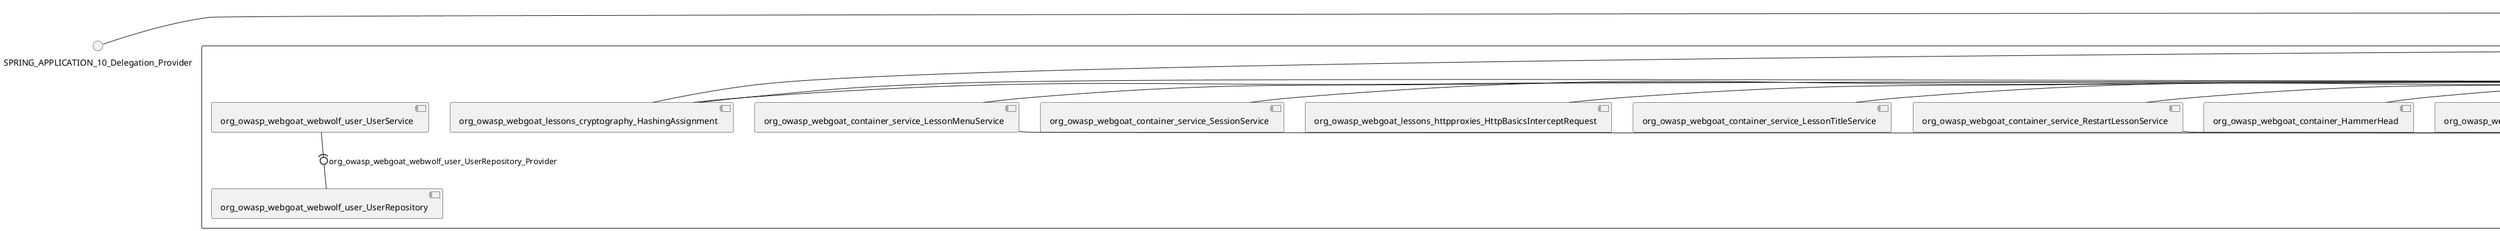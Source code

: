 @startuml
skinparam fixCircleLabelOverlapping true
skinparam componentStyle uml2
() SPRING_APPLICATION_10_Delegation_Provider
() SPRING_APPLICATION_11_Delegation_Provider
() SPRING_APPLICATION_12_Delegation_Provider
() SPRING_APPLICATION_13_Delegation_Provider
() SPRING_APPLICATION_14_Delegation_Provider
() SPRING_APPLICATION_15_Delegation_Provider
() SPRING_APPLICATION_16_Delegation_Provider
() SPRING_APPLICATION_2_Delegation_Provider
() SPRING_APPLICATION_3_Delegation_Provider
() SPRING_APPLICATION_4_Delegation_Provider
() SPRING_APPLICATION_5_Delegation_Provider
() SPRING_APPLICATION_6_Delegation_Provider
() SPRING_APPLICATION_7_Delegation_Provider
() SPRING_APPLICATION_8_Delegation_Provider
() SPRING_APPLICATION_9_Delegation_Provider
() SPRING_APPLICATION_BypassRestrictions_FieldRestrictions_POST_Delegation_Provider
() SPRING_APPLICATION_BypassRestrictions_frontendValidation_POST_Delegation_Provider
() SPRING_APPLICATION_ChromeDevTools_dummy_POST_Delegation_Provider
() SPRING_APPLICATION_ChromeDevTools_network_POST_Delegation_Provider
() SPRING_APPLICATION_CrossSiteScriptingStored_stored_xss_POST_Delegation_Provider
() SPRING_APPLICATION_CrossSiteScriptingStored_stored_xss_follow_up_POST_Delegation_Provider
() SPRING_APPLICATION_CrossSiteScripting_attack1_POST_Delegation_Provider
() SPRING_APPLICATION_CrossSiteScripting_attack3_POST_Delegation_Provider
() SPRING_APPLICATION_CrossSiteScripting_attack4_POST_Delegation_Provider
() SPRING_APPLICATION_CrossSiteScripting_attack5a_GET_Delegation_Provider
() SPRING_APPLICATION_CrossSiteScripting_attack6a_POST_Delegation_Provider
() SPRING_APPLICATION_CrossSiteScripting_dom_follow_up_POST_Delegation_Provider
() SPRING_APPLICATION_CrossSiteScripting_phone_home_xss_POST_Delegation_Provider
() SPRING_APPLICATION_CrossSiteScripting_quiz_GET_POST_Delegation_Provider
() SPRING_APPLICATION_Delegation_Provider
() SPRING_APPLICATION_GET_10_Delegation_Provider
() SPRING_APPLICATION_GET_11_Delegation_Provider
() SPRING_APPLICATION_GET_2_Delegation_Provider
() SPRING_APPLICATION_GET_3_Delegation_Provider
() SPRING_APPLICATION_GET_4_Delegation_Provider
() SPRING_APPLICATION_GET_5_Delegation_Provider
() SPRING_APPLICATION_GET_6_Delegation_Provider
() SPRING_APPLICATION_GET_7_Delegation_Provider
() SPRING_APPLICATION_GET_8_Delegation_Provider
() SPRING_APPLICATION_GET_9_Delegation_Provider
() SPRING_APPLICATION_GET_Delegation_Provider
() SPRING_APPLICATION_HtmlTampering_task_POST_Delegation_Provider
() SPRING_APPLICATION_HttpBasics_attack1_POST_Delegation_Provider
() SPRING_APPLICATION_HttpBasics_attack2_POST_Delegation_Provider
() SPRING_APPLICATION_IDOR_diff_attributes_POST_Delegation_Provider
() SPRING_APPLICATION_IDOR_login_POST_Delegation_Provider
() SPRING_APPLICATION_IDOR_profile_alt_path_POST_Delegation_Provider
() SPRING_APPLICATION_InsecureDeserialization_task_POST_Delegation_Provider
() SPRING_APPLICATION_InsecureLogin_Delegation_Provider
() SPRING_APPLICATION_JWT_decode_POST_Delegation_Provider
() SPRING_APPLICATION_JWT_jku_Delegation_Provider
() SPRING_APPLICATION_JWT_kid_Delegation_Provider
() SPRING_APPLICATION_JWT_quiz_GET_POST_Delegation_Provider
() SPRING_APPLICATION_JWT_refresh_Delegation_Provider
() SPRING_APPLICATION_JWT_secret_POST_Delegation_Provider
() SPRING_APPLICATION_JWT_votings_Delegation_Provider
() SPRING_APPLICATION_LogSpoofing_log_bleeding_POST_Delegation_Provider
() SPRING_APPLICATION_LogSpoofing_log_spoofing_POST_Delegation_Provider
() SPRING_APPLICATION_POST_10_Delegation_Provider
() SPRING_APPLICATION_POST_11_Delegation_Provider
() SPRING_APPLICATION_POST_12_Delegation_Provider
() SPRING_APPLICATION_POST_13_Delegation_Provider
() SPRING_APPLICATION_POST_14_Delegation_Provider
() SPRING_APPLICATION_POST_15_Delegation_Provider
() SPRING_APPLICATION_POST_16_Delegation_Provider
() SPRING_APPLICATION_POST_17_Delegation_Provider
() SPRING_APPLICATION_POST_18_Delegation_Provider
() SPRING_APPLICATION_POST_2_Delegation_Provider
() SPRING_APPLICATION_POST_3_Delegation_Provider
() SPRING_APPLICATION_POST_4_Delegation_Provider
() SPRING_APPLICATION_POST_5_Delegation_Provider
() SPRING_APPLICATION_POST_6_Delegation_Provider
() SPRING_APPLICATION_POST_7_Delegation_Provider
() SPRING_APPLICATION_POST_8_Delegation_Provider
() SPRING_APPLICATION_POST_9_Delegation_Provider
() SPRING_APPLICATION_POST_Delegation_Provider
() SPRING_APPLICATION_PUT_Delegation_Provider
() SPRING_APPLICATION_PasswordReset_ForgotPassword_create_password_reset_link_POST_Delegation_Provider
() SPRING_APPLICATION_PasswordReset_SecurityQuestions_POST_Delegation_Provider
() SPRING_APPLICATION_PasswordReset_reset_Delegation_Provider
() SPRING_APPLICATION_PasswordReset_simple_mail_reset_POST_Delegation_Provider
() SPRING_APPLICATION_PathTraversal_profile_picture_GET_Delegation_Provider
() SPRING_APPLICATION_PathTraversal_profile_picture_fix_GET_Delegation_Provider
() SPRING_APPLICATION_PathTraversal_profile_upload_POST_Delegation_Provider
() SPRING_APPLICATION_PathTraversal_profile_upload_fix_POST_Delegation_Provider
() SPRING_APPLICATION_PathTraversal_profile_upload_remove_user_input_POST_Delegation_Provider
() SPRING_APPLICATION_PathTraversal_random_POST_Delegation_Provider
() SPRING_APPLICATION_PathTraversal_random_picture_GET_Delegation_Provider
() SPRING_APPLICATION_PathTraversal_zip_slip_Delegation_Provider
() SPRING_APPLICATION_SSRF_task1_POST_Delegation_Provider
() SPRING_APPLICATION_SSRF_task2_POST_Delegation_Provider
() SPRING_APPLICATION_SecurePasswords_assignment_POST_Delegation_Provider
() SPRING_APPLICATION_SqlInjectionAdvanced_attack6a_POST_Delegation_Provider
() SPRING_APPLICATION_SqlInjectionAdvanced_attack6b_POST_Delegation_Provider
() SPRING_APPLICATION_SqlInjectionAdvanced_challenge_Login_POST_Delegation_Provider
() SPRING_APPLICATION_SqlInjectionAdvanced_challenge_PUT_Delegation_Provider
() SPRING_APPLICATION_SqlInjectionAdvanced_quiz_GET_POST_Delegation_Provider
() SPRING_APPLICATION_SqlInjectionMitigations_attack10a_POST_Delegation_Provider
() SPRING_APPLICATION_SqlInjectionMitigations_attack10b_POST_Delegation_Provider
() SPRING_APPLICATION_SqlInjectionMitigations_attack12a_POST_Delegation_Provider
() SPRING_APPLICATION_SqlInjectionMitigations_servers_GET_Delegation_Provider
() SPRING_APPLICATION_SqlInjection_assignment5a_POST_Delegation_Provider
() SPRING_APPLICATION_SqlInjection_assignment5b_POST_Delegation_Provider
() SPRING_APPLICATION_SqlInjection_attack10_POST_Delegation_Provider
() SPRING_APPLICATION_SqlInjection_attack2_POST_Delegation_Provider
() SPRING_APPLICATION_SqlInjection_attack3_POST_Delegation_Provider
() SPRING_APPLICATION_SqlInjection_attack4_POST_Delegation_Provider
() SPRING_APPLICATION_SqlInjection_attack5_POST_Delegation_Provider
() SPRING_APPLICATION_SqlInjection_attack8_POST_Delegation_Provider
() SPRING_APPLICATION_SqlInjection_attack9_POST_Delegation_Provider
() SPRING_APPLICATION_SqlOnlyInputValidationOnKeywords_attack_POST_Delegation_Provider
() SPRING_APPLICATION_SqlOnlyInputValidation_attack_POST_Delegation_Provider
() SPRING_APPLICATION_VulnerableComponents_attack1_POST_Delegation_Provider
() SPRING_APPLICATION_WebWolf_GET_Delegation_Provider
() SPRING_APPLICATION_WebWolf_landing_Delegation_Provider
() SPRING_APPLICATION_WebWolf_mail_Delegation_Provider
() SPRING_APPLICATION_challenge_1_POST_Delegation_Provider
() SPRING_APPLICATION_challenge_5_POST_Delegation_Provider
() SPRING_APPLICATION_challenge_7_Delegation_Provider
() SPRING_APPLICATION_challenge_8_Delegation_Provider
() SPRING_APPLICATION_challenge_logo_Delegation_Provider
() SPRING_APPLICATION_cia_quiz_GET_POST_Delegation_Provider
() SPRING_APPLICATION_clientSideFiltering_attack1_POST_Delegation_Provider
() SPRING_APPLICATION_clientSideFiltering_challenge_store_coupons_GET_Delegation_Provider
() SPRING_APPLICATION_clientSideFiltering_getItForFree_POST_Delegation_Provider
() SPRING_APPLICATION_clientSideFiltering_salaries_GET_Delegation_Provider
() SPRING_APPLICATION_crypto_encoding_basic_auth_POST_Delegation_Provider
() SPRING_APPLICATION_crypto_encoding_xor_POST_Delegation_Provider
() SPRING_APPLICATION_crypto_hashing_POST_Delegation_Provider
() SPRING_APPLICATION_crypto_secure_defaults_POST_Delegation_Provider
() SPRING_APPLICATION_crypto_signing_verify_POST_Delegation_Provider
() SPRING_APPLICATION_csrf_feedback_message_POST_Delegation_Provider
() SPRING_APPLICATION_csrf_review_POST_Delegation_Provider
() SPRING_APPLICATION_files_GET_Delegation_Provider
() SPRING_APPLICATION_fileupload_POST_Delegation_Provider
() SPRING_APPLICATION_jwt_Delegation_Provider
() SPRING_APPLICATION_landing_Delegation_Provider
() SPRING_APPLICATION_lesson_template_Delegation_Provider
() SPRING_APPLICATION_login_oauth_mvc_GET_Delegation_Provider
() SPRING_APPLICATION_mail_DELETE_GET_POST_Delegation_Provider
() SPRING_APPLICATION_register_mvc_POST_Delegation_Provider
() SPRING_APPLICATION_registration_GET_Delegation_Provider
() SPRING_APPLICATION_requests_GET_Delegation_Provider
() SPRING_APPLICATION_scoreboard_data_GET_Delegation_Provider
() SPRING_APPLICATION_server_directory_GET_Delegation_Provider
() SPRING_APPLICATION_service_debug_labels_mvc_Delegation_Provider
() SPRING_APPLICATION_service_lessonoverview_mvc_Delegation_Provider
() SPRING_APPLICATION_xxe_comments_GET_Delegation_Provider
rectangle System {
[org_owasp_webgoat_container_HammerHead] [[webgoat-webgoat.repository#_fKWxwowvEe-BsLAHXCYsbQ]]
[org_owasp_webgoat_container_WebWolfRedirect] [[webgoat-webgoat.repository#_fKWxwowvEe-BsLAHXCYsbQ]]
[org_owasp_webgoat_container_controller_StartLesson] [[webgoat-webgoat.repository#_fKWxwowvEe-BsLAHXCYsbQ]]
[org_owasp_webgoat_container_controller_Welcome] [[webgoat-webgoat.repository#_fKWxwowvEe-BsLAHXCYsbQ]]
[org_owasp_webgoat_container_i18n_PluginMessages_Provider] [[webgoat-webgoat.repository#_fKWxwowvEe-BsLAHXCYsbQ]]
[org_owasp_webgoat_container_report_ReportCardController] [[webgoat-webgoat.repository#_fKWxwowvEe-BsLAHXCYsbQ]]
[org_owasp_webgoat_container_service_EnvironmentService] [[webgoat-webgoat.repository#_fKWxwowvEe-BsLAHXCYsbQ]]
[org_owasp_webgoat_container_service_HintService] [[webgoat-webgoat.repository#_fKWxwowvEe-BsLAHXCYsbQ]]
[org_owasp_webgoat_container_service_LabelDebugService] [[webgoat-webgoat.repository#_fKWxwowvEe-BsLAHXCYsbQ]]
[org_owasp_webgoat_container_service_LabelService] [[webgoat-webgoat.repository#_fKWxwowvEe-BsLAHXCYsbQ]]
[org_owasp_webgoat_container_service_LessonInfoService] [[webgoat-webgoat.repository#_fKWxwowvEe-BsLAHXCYsbQ]]
[org_owasp_webgoat_container_service_LessonMenuService] [[webgoat-webgoat.repository#_fKWxwowvEe-BsLAHXCYsbQ]]
[org_owasp_webgoat_container_service_LessonProgressService] [[webgoat-webgoat.repository#_fKWxwowvEe-BsLAHXCYsbQ]]
[org_owasp_webgoat_container_service_LessonTitleService] [[webgoat-webgoat.repository#_fKWxwowvEe-BsLAHXCYsbQ]]
[org_owasp_webgoat_container_service_RestartLessonService] [[webgoat-webgoat.repository#_fKWxwowvEe-BsLAHXCYsbQ]]
[org_owasp_webgoat_container_service_SessionService] [[webgoat-webgoat.repository#_fKWxwowvEe-BsLAHXCYsbQ]]
[org_owasp_webgoat_container_session_UserSessionData_Provider] [[webgoat-webgoat.repository#_fKWxwowvEe-BsLAHXCYsbQ]]
[org_owasp_webgoat_container_session_WebSession_Provider] [[webgoat-webgoat.repository#_fKWxwowvEe-BsLAHXCYsbQ]]
[org_owasp_webgoat_container_users_RegistrationController] [[webgoat-webgoat.repository#_fKWxwowvEe-BsLAHXCYsbQ]]
[org_owasp_webgoat_container_users_Scoreboard] [[webgoat-webgoat.repository#_fKWxwowvEe-BsLAHXCYsbQ]]
[org_owasp_webgoat_container_users_UserProgressRepository] [[webgoat-webgoat.repository#_fKWxwowvEe-BsLAHXCYsbQ]]
[org_owasp_webgoat_container_users_UserRepository] [[webgoat-webgoat.repository#_fKWxwowvEe-BsLAHXCYsbQ]]
[org_owasp_webgoat_container_users_UserService] [[webgoat-webgoat.repository#_fKWxwowvEe-BsLAHXCYsbQ]]
[org_owasp_webgoat_lessons_authbypass_VerifyAccount] [[webgoat-webgoat.repository#_fKWxwowvEe-BsLAHXCYsbQ]]
[org_owasp_webgoat_lessons_bypassrestrictions_BypassRestrictionsFieldRestrictions] [[webgoat-webgoat.repository#_fKWxwowvEe-BsLAHXCYsbQ]]
[org_owasp_webgoat_lessons_bypassrestrictions_BypassRestrictionsFrontendValidation] [[webgoat-webgoat.repository#_fKWxwowvEe-BsLAHXCYsbQ]]
[org_owasp_webgoat_lessons_challenges_FlagController] [[webgoat-webgoat.repository#_fKWxwowvEe-BsLAHXCYsbQ]]
[org_owasp_webgoat_lessons_challenges_challenge1_Assignment1] [[webgoat-webgoat.repository#_fKWxwowvEe-BsLAHXCYsbQ]]
[org_owasp_webgoat_lessons_challenges_challenge1_ImageServlet] [[webgoat-webgoat.repository#_fKWxwowvEe-BsLAHXCYsbQ]]
[org_owasp_webgoat_lessons_challenges_challenge5_Assignment5] [[webgoat-webgoat.repository#_fKWxwowvEe-BsLAHXCYsbQ]]
[org_owasp_webgoat_lessons_challenges_challenge7_Assignment7] [[webgoat-webgoat.repository#_fKWxwowvEe-BsLAHXCYsbQ]]
[org_owasp_webgoat_lessons_challenges_challenge8_Assignment8] [[webgoat-webgoat.repository#_fKWxwowvEe-BsLAHXCYsbQ]]
[org_owasp_webgoat_lessons_chromedevtools_NetworkDummy] [[webgoat-webgoat.repository#_fKWxwowvEe-BsLAHXCYsbQ]]
[org_owasp_webgoat_lessons_chromedevtools_NetworkLesson] [[webgoat-webgoat.repository#_fKWxwowvEe-BsLAHXCYsbQ]]
[org_owasp_webgoat_lessons_cia_CIAQuiz] [[webgoat-webgoat.repository#_fKWxwowvEe-BsLAHXCYsbQ]]
[org_owasp_webgoat_lessons_clientsidefiltering_ClientSideFilteringAssignment] [[webgoat-webgoat.repository#_fKWxwowvEe-BsLAHXCYsbQ]]
[org_owasp_webgoat_lessons_clientsidefiltering_ClientSideFilteringFreeAssignment] [[webgoat-webgoat.repository#_fKWxwowvEe-BsLAHXCYsbQ]]
[org_owasp_webgoat_lessons_clientsidefiltering_Salaries] [[webgoat-webgoat.repository#_fKWxwowvEe-BsLAHXCYsbQ]]
[org_owasp_webgoat_lessons_clientsidefiltering_ShopEndpoint] [[webgoat-webgoat.repository#_fKWxwowvEe-BsLAHXCYsbQ]]
[org_owasp_webgoat_lessons_cryptography_EncodingAssignment] [[webgoat-webgoat.repository#_fKWxwowvEe-BsLAHXCYsbQ]]
[org_owasp_webgoat_lessons_cryptography_HashingAssignment] [[webgoat-webgoat.repository#_fKWxwowvEe-BsLAHXCYsbQ]]
[org_owasp_webgoat_lessons_cryptography_SecureDefaultsAssignment] [[webgoat-webgoat.repository#_fKWxwowvEe-BsLAHXCYsbQ]]
[org_owasp_webgoat_lessons_cryptography_SigningAssignment] [[webgoat-webgoat.repository#_fKWxwowvEe-BsLAHXCYsbQ]]
[org_owasp_webgoat_lessons_cryptography_XOREncodingAssignment] [[webgoat-webgoat.repository#_fKWxwowvEe-BsLAHXCYsbQ]]
[org_owasp_webgoat_lessons_csrf_CSRFConfirmFlag1] [[webgoat-webgoat.repository#_fKWxwowvEe-BsLAHXCYsbQ]]
[org_owasp_webgoat_lessons_csrf_CSRFFeedback] [[webgoat-webgoat.repository#_fKWxwowvEe-BsLAHXCYsbQ]]
[org_owasp_webgoat_lessons_csrf_CSRFGetFlag] [[webgoat-webgoat.repository#_fKWxwowvEe-BsLAHXCYsbQ]]
[org_owasp_webgoat_lessons_csrf_CSRFLogin] [[webgoat-webgoat.repository#_fKWxwowvEe-BsLAHXCYsbQ]]
[org_owasp_webgoat_lessons_csrf_ForgedReviews] [[webgoat-webgoat.repository#_fKWxwowvEe-BsLAHXCYsbQ]]
[org_owasp_webgoat_lessons_csrf_ObjectMapper_Provider] [[webgoat-webgoat.repository#_fKWxwowvEe-BsLAHXCYsbQ]]
[org_owasp_webgoat_lessons_deserialization_InsecureDeserializationTask] [[webgoat-webgoat.repository#_fKWxwowvEe-BsLAHXCYsbQ]]
[org_owasp_webgoat_lessons_hijacksession_HijackSessionAssignment] [[webgoat-webgoat.repository#_fKWxwowvEe-BsLAHXCYsbQ]]
[org_owasp_webgoat_lessons_hijacksession_cas_HijackSessionAuthenticationProvider] [[webgoat-webgoat.repository#_fKWxwowvEe-BsLAHXCYsbQ]]
[org_owasp_webgoat_lessons_htmltampering_HtmlTamperingTask] [[webgoat-webgoat.repository#_fKWxwowvEe-BsLAHXCYsbQ]]
[org_owasp_webgoat_lessons_httpbasics_HttpBasicsLesson] [[webgoat-webgoat.repository#_fKWxwowvEe-BsLAHXCYsbQ]]
[org_owasp_webgoat_lessons_httpbasics_HttpBasicsQuiz] [[webgoat-webgoat.repository#_fKWxwowvEe-BsLAHXCYsbQ]]
[org_owasp_webgoat_lessons_httpproxies_HttpBasicsInterceptRequest] [[webgoat-webgoat.repository#_fKWxwowvEe-BsLAHXCYsbQ]]
[org_owasp_webgoat_lessons_idor_IDORDiffAttributes] [[webgoat-webgoat.repository#_fKWxwowvEe-BsLAHXCYsbQ]]
[org_owasp_webgoat_lessons_idor_IDOREditOtherProfile] [[webgoat-webgoat.repository#_fKWxwowvEe-BsLAHXCYsbQ]]
[org_owasp_webgoat_lessons_idor_IDORLogin] [[webgoat-webgoat.repository#_fKWxwowvEe-BsLAHXCYsbQ]]
[org_owasp_webgoat_lessons_idor_IDORViewOtherProfile] [[webgoat-webgoat.repository#_fKWxwowvEe-BsLAHXCYsbQ]]
[org_owasp_webgoat_lessons_idor_IDORViewOwnProfile] [[webgoat-webgoat.repository#_fKWxwowvEe-BsLAHXCYsbQ]]
[org_owasp_webgoat_lessons_idor_IDORViewOwnProfileAltUrl] [[webgoat-webgoat.repository#_fKWxwowvEe-BsLAHXCYsbQ]]
[org_owasp_webgoat_lessons_insecurelogin_InsecureLoginTask] [[webgoat-webgoat.repository#_fKWxwowvEe-BsLAHXCYsbQ]]
[org_owasp_webgoat_lessons_jwt_JWTDecodeEndpoint] [[webgoat-webgoat.repository#_fKWxwowvEe-BsLAHXCYsbQ]]
[org_owasp_webgoat_lessons_jwt_JWTQuiz] [[webgoat-webgoat.repository#_fKWxwowvEe-BsLAHXCYsbQ]]
[org_owasp_webgoat_lessons_jwt_JWTRefreshEndpoint] [[webgoat-webgoat.repository#_fKWxwowvEe-BsLAHXCYsbQ]]
[org_owasp_webgoat_lessons_jwt_JWTSecretKeyEndpoint] [[webgoat-webgoat.repository#_fKWxwowvEe-BsLAHXCYsbQ]]
[org_owasp_webgoat_lessons_jwt_JWTVotesEndpoint] [[webgoat-webgoat.repository#_fKWxwowvEe-BsLAHXCYsbQ]]
[org_owasp_webgoat_lessons_jwt_claimmisuse_JWTHeaderJKUEndpoint] [[webgoat-webgoat.repository#_fKWxwowvEe-BsLAHXCYsbQ]]
[org_owasp_webgoat_lessons_jwt_claimmisuse_JWTHeaderKIDEndpoint] [[webgoat-webgoat.repository#_fKWxwowvEe-BsLAHXCYsbQ]]
[org_owasp_webgoat_lessons_lessontemplate_SampleAttack] [[webgoat-webgoat.repository#_fKWxwowvEe-BsLAHXCYsbQ]]
[org_owasp_webgoat_lessons_logging_LogBleedingTask] [[webgoat-webgoat.repository#_fKWxwowvEe-BsLAHXCYsbQ]]
[org_owasp_webgoat_lessons_logging_LogSpoofingTask] [[webgoat-webgoat.repository#_fKWxwowvEe-BsLAHXCYsbQ]]
[org_owasp_webgoat_lessons_missingac_MissingFunctionACHiddenMenus] [[webgoat-webgoat.repository#_fKWxwowvEe-BsLAHXCYsbQ]]
[org_owasp_webgoat_lessons_missingac_MissingFunctionACUsers] [[webgoat-webgoat.repository#_fKWxwowvEe-BsLAHXCYsbQ]]
[org_owasp_webgoat_lessons_missingac_MissingFunctionACYourHash] [[webgoat-webgoat.repository#_fKWxwowvEe-BsLAHXCYsbQ]]
[org_owasp_webgoat_lessons_missingac_MissingFunctionACYourHashAdmin] [[webgoat-webgoat.repository#_fKWxwowvEe-BsLAHXCYsbQ]]
[org_owasp_webgoat_lessons_passwordreset_QuestionsAssignment] [[webgoat-webgoat.repository#_fKWxwowvEe-BsLAHXCYsbQ]]
[org_owasp_webgoat_lessons_passwordreset_ResetLinkAssignment] [[webgoat-webgoat.repository#_fKWxwowvEe-BsLAHXCYsbQ]]
[org_owasp_webgoat_lessons_passwordreset_ResetLinkAssignmentForgotPassword] [[webgoat-webgoat.repository#_fKWxwowvEe-BsLAHXCYsbQ]]
[org_owasp_webgoat_lessons_passwordreset_SecurityQuestionAssignment] [[webgoat-webgoat.repository#_fKWxwowvEe-BsLAHXCYsbQ]]
[org_owasp_webgoat_lessons_passwordreset_SimpleMailAssignment] [[webgoat-webgoat.repository#_fKWxwowvEe-BsLAHXCYsbQ]]
[org_owasp_webgoat_lessons_passwordreset_TriedQuestions] [[webgoat-webgoat.repository#_fKWxwowvEe-BsLAHXCYsbQ]]
[org_owasp_webgoat_lessons_pathtraversal_ProfileUpload] [[webgoat-webgoat.repository#_fKWxwowvEe-BsLAHXCYsbQ]]
[org_owasp_webgoat_lessons_pathtraversal_ProfileUploadFix] [[webgoat-webgoat.repository#_fKWxwowvEe-BsLAHXCYsbQ]]
[org_owasp_webgoat_lessons_pathtraversal_ProfileUploadRemoveUserInput] [[webgoat-webgoat.repository#_fKWxwowvEe-BsLAHXCYsbQ]]
[org_owasp_webgoat_lessons_pathtraversal_ProfileUploadRetrieval] [[webgoat-webgoat.repository#_fKWxwowvEe-BsLAHXCYsbQ]]
[org_owasp_webgoat_lessons_pathtraversal_ProfileZipSlip] [[webgoat-webgoat.repository#_fKWxwowvEe-BsLAHXCYsbQ]]
[org_owasp_webgoat_lessons_securepasswords_SecurePasswordsAssignment] [[webgoat-webgoat.repository#_fKWxwowvEe-BsLAHXCYsbQ]]
[org_owasp_webgoat_lessons_spoofcookie_SpoofCookieAssignment] [[webgoat-webgoat.repository#_fKWxwowvEe-BsLAHXCYsbQ]]
[org_owasp_webgoat_lessons_sqlinjection_advanced_SqlInjectionChallenge] [[webgoat-webgoat.repository#_fKWxwowvEe-BsLAHXCYsbQ]]
[org_owasp_webgoat_lessons_sqlinjection_advanced_SqlInjectionChallengeLogin] [[webgoat-webgoat.repository#_fKWxwowvEe-BsLAHXCYsbQ]]
[org_owasp_webgoat_lessons_sqlinjection_advanced_SqlInjectionLesson6a] [[webgoat-webgoat.repository#_fKWxwowvEe-BsLAHXCYsbQ]]
[org_owasp_webgoat_lessons_sqlinjection_advanced_SqlInjectionLesson6b] [[webgoat-webgoat.repository#_fKWxwowvEe-BsLAHXCYsbQ]]
[org_owasp_webgoat_lessons_sqlinjection_advanced_SqlInjectionQuiz] [[webgoat-webgoat.repository#_fKWxwowvEe-BsLAHXCYsbQ]]
[org_owasp_webgoat_lessons_sqlinjection_introduction_SqlInjectionLesson10] [[webgoat-webgoat.repository#_fKWxwowvEe-BsLAHXCYsbQ]]
[org_owasp_webgoat_lessons_sqlinjection_introduction_SqlInjectionLesson2] [[webgoat-webgoat.repository#_fKWxwowvEe-BsLAHXCYsbQ]]
[org_owasp_webgoat_lessons_sqlinjection_introduction_SqlInjectionLesson3] [[webgoat-webgoat.repository#_fKWxwowvEe-BsLAHXCYsbQ]]
[org_owasp_webgoat_lessons_sqlinjection_introduction_SqlInjectionLesson4] [[webgoat-webgoat.repository#_fKWxwowvEe-BsLAHXCYsbQ]]
[org_owasp_webgoat_lessons_sqlinjection_introduction_SqlInjectionLesson5] [[webgoat-webgoat.repository#_fKWxwowvEe-BsLAHXCYsbQ]]
[org_owasp_webgoat_lessons_sqlinjection_introduction_SqlInjectionLesson5a] [[webgoat-webgoat.repository#_fKWxwowvEe-BsLAHXCYsbQ]]
[org_owasp_webgoat_lessons_sqlinjection_introduction_SqlInjectionLesson5b] [[webgoat-webgoat.repository#_fKWxwowvEe-BsLAHXCYsbQ]]
[org_owasp_webgoat_lessons_sqlinjection_introduction_SqlInjectionLesson8] [[webgoat-webgoat.repository#_fKWxwowvEe-BsLAHXCYsbQ]]
[org_owasp_webgoat_lessons_sqlinjection_introduction_SqlInjectionLesson9] [[webgoat-webgoat.repository#_fKWxwowvEe-BsLAHXCYsbQ]]
[org_owasp_webgoat_lessons_sqlinjection_mitigation_Servers] [[webgoat-webgoat.repository#_fKWxwowvEe-BsLAHXCYsbQ]]
[org_owasp_webgoat_lessons_sqlinjection_mitigation_SqlInjectionLesson10a] [[webgoat-webgoat.repository#_fKWxwowvEe-BsLAHXCYsbQ]]
[org_owasp_webgoat_lessons_sqlinjection_mitigation_SqlInjectionLesson10b] [[webgoat-webgoat.repository#_fKWxwowvEe-BsLAHXCYsbQ]]
[org_owasp_webgoat_lessons_sqlinjection_mitigation_SqlInjectionLesson13] [[webgoat-webgoat.repository#_fKWxwowvEe-BsLAHXCYsbQ]]
[org_owasp_webgoat_lessons_sqlinjection_mitigation_SqlOnlyInputValidation] [[webgoat-webgoat.repository#_fKWxwowvEe-BsLAHXCYsbQ]]
[org_owasp_webgoat_lessons_sqlinjection_mitigation_SqlOnlyInputValidationOnKeywords] [[webgoat-webgoat.repository#_fKWxwowvEe-BsLAHXCYsbQ]]
[org_owasp_webgoat_lessons_ssrf_SSRFTask1] [[webgoat-webgoat.repository#_fKWxwowvEe-BsLAHXCYsbQ]]
[org_owasp_webgoat_lessons_ssrf_SSRFTask2] [[webgoat-webgoat.repository#_fKWxwowvEe-BsLAHXCYsbQ]]
[org_owasp_webgoat_lessons_vulnerablecomponents_VulnerableComponentsLesson] [[webgoat-webgoat.repository#_fKWxwowvEe-BsLAHXCYsbQ]]
[org_owasp_webgoat_lessons_webwolfintroduction_LandingAssignment] [[webgoat-webgoat.repository#_fKWxwowvEe-BsLAHXCYsbQ]]
[org_owasp_webgoat_lessons_webwolfintroduction_MailAssignment] [[webgoat-webgoat.repository#_fKWxwowvEe-BsLAHXCYsbQ]]
[org_owasp_webgoat_lessons_xss_CrossSiteScriptingLesson1] [[webgoat-webgoat.repository#_fKWxwowvEe-BsLAHXCYsbQ]]
[org_owasp_webgoat_lessons_xss_CrossSiteScriptingLesson3] [[webgoat-webgoat.repository#_fKWxwowvEe-BsLAHXCYsbQ]]
[org_owasp_webgoat_lessons_xss_CrossSiteScriptingLesson4] [[webgoat-webgoat.repository#_fKWxwowvEe-BsLAHXCYsbQ]]
[org_owasp_webgoat_lessons_xss_CrossSiteScriptingLesson5a] [[webgoat-webgoat.repository#_fKWxwowvEe-BsLAHXCYsbQ]]
[org_owasp_webgoat_lessons_xss_CrossSiteScriptingLesson6a] [[webgoat-webgoat.repository#_fKWxwowvEe-BsLAHXCYsbQ]]
[org_owasp_webgoat_lessons_xss_CrossSiteScriptingQuiz] [[webgoat-webgoat.repository#_fKWxwowvEe-BsLAHXCYsbQ]]
[org_owasp_webgoat_lessons_xss_DOMCrossSiteScripting] [[webgoat-webgoat.repository#_fKWxwowvEe-BsLAHXCYsbQ]]
[org_owasp_webgoat_lessons_xss_DOMCrossSiteScriptingVerifier] [[webgoat-webgoat.repository#_fKWxwowvEe-BsLAHXCYsbQ]]
[org_owasp_webgoat_lessons_xss_stored_StoredCrossSiteScriptingVerifier] [[webgoat-webgoat.repository#_fKWxwowvEe-BsLAHXCYsbQ]]
[org_owasp_webgoat_lessons_xss_stored_StoredXssComments] [[webgoat-webgoat.repository#_fKWxwowvEe-BsLAHXCYsbQ]]
[org_owasp_webgoat_lessons_xxe_BlindSendFileAssignment] [[webgoat-webgoat.repository#_fKWxwowvEe-BsLAHXCYsbQ]]
[org_owasp_webgoat_lessons_xxe_CommentsCache] [[webgoat-webgoat.repository#_fKWxwowvEe-BsLAHXCYsbQ]]
[org_owasp_webgoat_lessons_xxe_CommentsEndpoint] [[webgoat-webgoat.repository#_fKWxwowvEe-BsLAHXCYsbQ]]
[org_owasp_webgoat_lessons_xxe_ContentTypeAssignment] [[webgoat-webgoat.repository#_fKWxwowvEe-BsLAHXCYsbQ]]
[org_owasp_webgoat_lessons_xxe_SimpleXXE] [[webgoat-webgoat.repository#_fKWxwowvEe-BsLAHXCYsbQ]]
[org_owasp_webgoat_webwolf_FileServer] [[webgoat-webgoat.repository#_fKWxwowvEe-BsLAHXCYsbQ]]
[org_owasp_webgoat_webwolf_jwt_JWTController] [[webgoat-webgoat.repository#_fKWxwowvEe-BsLAHXCYsbQ]]
[org_owasp_webgoat_webwolf_mailbox_MailboxController] [[webgoat-webgoat.repository#_fKWxwowvEe-BsLAHXCYsbQ]]
[org_owasp_webgoat_webwolf_mailbox_MailboxRepository] [[webgoat-webgoat.repository#_fKWxwowvEe-BsLAHXCYsbQ]]
[org_owasp_webgoat_webwolf_requests_LandingPage] [[webgoat-webgoat.repository#_fKWxwowvEe-BsLAHXCYsbQ]]
[org_owasp_webgoat_webwolf_requests_Requests] [[webgoat-webgoat.repository#_fKWxwowvEe-BsLAHXCYsbQ]]
[org_owasp_webgoat_webwolf_user_UserRepository] [[webgoat-webgoat.repository#_fKWxwowvEe-BsLAHXCYsbQ]]
[org_owasp_webgoat_webwolf_user_UserService] [[webgoat-webgoat.repository#_fKWxwowvEe-BsLAHXCYsbQ]]
port SPRING_APPLICATION_10_Provider
SPRING_APPLICATION_10_Delegation_Provider - SPRING_APPLICATION_10_Provider
SPRING_APPLICATION_10_Provider - [org_owasp_webgoat_container_service_LabelDebugService]
port SPRING_APPLICATION_11_Provider
SPRING_APPLICATION_11_Delegation_Provider - SPRING_APPLICATION_11_Provider
SPRING_APPLICATION_11_Provider - [org_owasp_webgoat_lessons_cryptography_HashingAssignment]
port SPRING_APPLICATION_12_Provider
SPRING_APPLICATION_12_Delegation_Provider - SPRING_APPLICATION_12_Provider
SPRING_APPLICATION_12_Provider - [org_owasp_webgoat_lessons_cryptography_HashingAssignment]
port SPRING_APPLICATION_13_Provider
SPRING_APPLICATION_13_Delegation_Provider - SPRING_APPLICATION_13_Provider
SPRING_APPLICATION_13_Provider - [org_owasp_webgoat_webwolf_FileServer]
port SPRING_APPLICATION_14_Provider
SPRING_APPLICATION_14_Delegation_Provider - SPRING_APPLICATION_14_Provider
SPRING_APPLICATION_14_Provider - [org_owasp_webgoat_lessons_cryptography_SigningAssignment]
port SPRING_APPLICATION_15_Provider
SPRING_APPLICATION_15_Delegation_Provider - SPRING_APPLICATION_15_Provider
SPRING_APPLICATION_15_Provider - [org_owasp_webgoat_container_service_LessonMenuService]
port SPRING_APPLICATION_16_Provider
SPRING_APPLICATION_16_Delegation_Provider - SPRING_APPLICATION_16_Provider
SPRING_APPLICATION_16_Provider - [org_owasp_webgoat_lessons_xxe_SimpleXXE]
port SPRING_APPLICATION_2_Provider
SPRING_APPLICATION_2_Delegation_Provider - SPRING_APPLICATION_2_Provider
SPRING_APPLICATION_2_Provider - [org_owasp_webgoat_container_service_SessionService]
port SPRING_APPLICATION_3_Provider
SPRING_APPLICATION_3_Delegation_Provider - SPRING_APPLICATION_3_Provider
SPRING_APPLICATION_3_Provider - [org_owasp_webgoat_lessons_httpproxies_HttpBasicsInterceptRequest]
port SPRING_APPLICATION_4_Provider
SPRING_APPLICATION_4_Delegation_Provider - SPRING_APPLICATION_4_Provider
SPRING_APPLICATION_4_Provider - [org_owasp_webgoat_container_service_LessonTitleService]
port SPRING_APPLICATION_5_Provider
SPRING_APPLICATION_5_Delegation_Provider - SPRING_APPLICATION_5_Provider
SPRING_APPLICATION_5_Provider - [org_owasp_webgoat_lessons_jwt_JWTSecretKeyEndpoint]
port SPRING_APPLICATION_6_Provider
SPRING_APPLICATION_6_Delegation_Provider - SPRING_APPLICATION_6_Provider
SPRING_APPLICATION_6_Provider - [org_owasp_webgoat_container_service_RestartLessonService]
port SPRING_APPLICATION_7_Provider
SPRING_APPLICATION_7_Delegation_Provider - SPRING_APPLICATION_7_Provider
SPRING_APPLICATION_7_Provider - [org_owasp_webgoat_container_controller_StartLesson]
port SPRING_APPLICATION_8_Provider
SPRING_APPLICATION_8_Delegation_Provider - SPRING_APPLICATION_8_Provider
SPRING_APPLICATION_8_Provider - [org_owasp_webgoat_container_HammerHead]
port SPRING_APPLICATION_9_Provider
SPRING_APPLICATION_9_Delegation_Provider - SPRING_APPLICATION_9_Provider
SPRING_APPLICATION_9_Provider - [org_owasp_webgoat_container_service_LessonInfoService]
port SPRING_APPLICATION_BypassRestrictions_FieldRestrictions_POST_Provider
SPRING_APPLICATION_BypassRestrictions_FieldRestrictions_POST_Delegation_Provider - SPRING_APPLICATION_BypassRestrictions_FieldRestrictions_POST_Provider
SPRING_APPLICATION_BypassRestrictions_FieldRestrictions_POST_Provider - [org_owasp_webgoat_lessons_bypassrestrictions_BypassRestrictionsFieldRestrictions]
port SPRING_APPLICATION_BypassRestrictions_frontendValidation_POST_Provider
SPRING_APPLICATION_BypassRestrictions_frontendValidation_POST_Delegation_Provider - SPRING_APPLICATION_BypassRestrictions_frontendValidation_POST_Provider
SPRING_APPLICATION_BypassRestrictions_frontendValidation_POST_Provider - [org_owasp_webgoat_lessons_bypassrestrictions_BypassRestrictionsFrontendValidation]
port SPRING_APPLICATION_ChromeDevTools_dummy_POST_Provider
SPRING_APPLICATION_ChromeDevTools_dummy_POST_Delegation_Provider - SPRING_APPLICATION_ChromeDevTools_dummy_POST_Provider
SPRING_APPLICATION_ChromeDevTools_dummy_POST_Provider - [org_owasp_webgoat_lessons_chromedevtools_NetworkDummy]
port SPRING_APPLICATION_ChromeDevTools_network_POST_Provider
SPRING_APPLICATION_ChromeDevTools_network_POST_Delegation_Provider - SPRING_APPLICATION_ChromeDevTools_network_POST_Provider
SPRING_APPLICATION_ChromeDevTools_network_POST_Provider - [org_owasp_webgoat_lessons_chromedevtools_NetworkLesson]
port SPRING_APPLICATION_CrossSiteScriptingStored_stored_xss_POST_Provider
SPRING_APPLICATION_CrossSiteScriptingStored_stored_xss_POST_Delegation_Provider - SPRING_APPLICATION_CrossSiteScriptingStored_stored_xss_POST_Provider
SPRING_APPLICATION_CrossSiteScriptingStored_stored_xss_POST_Provider - [org_owasp_webgoat_lessons_xss_stored_StoredXssComments]
port SPRING_APPLICATION_CrossSiteScriptingStored_stored_xss_follow_up_POST_Provider
SPRING_APPLICATION_CrossSiteScriptingStored_stored_xss_follow_up_POST_Delegation_Provider - SPRING_APPLICATION_CrossSiteScriptingStored_stored_xss_follow_up_POST_Provider
SPRING_APPLICATION_CrossSiteScriptingStored_stored_xss_follow_up_POST_Provider - [org_owasp_webgoat_lessons_xss_stored_StoredCrossSiteScriptingVerifier]
port SPRING_APPLICATION_CrossSiteScripting_attack1_POST_Provider
SPRING_APPLICATION_CrossSiteScripting_attack1_POST_Delegation_Provider - SPRING_APPLICATION_CrossSiteScripting_attack1_POST_Provider
SPRING_APPLICATION_CrossSiteScripting_attack1_POST_Provider - [org_owasp_webgoat_lessons_xss_CrossSiteScriptingLesson1]
port SPRING_APPLICATION_CrossSiteScripting_attack3_POST_Provider
SPRING_APPLICATION_CrossSiteScripting_attack3_POST_Delegation_Provider - SPRING_APPLICATION_CrossSiteScripting_attack3_POST_Provider
SPRING_APPLICATION_CrossSiteScripting_attack3_POST_Provider - [org_owasp_webgoat_lessons_xss_CrossSiteScriptingLesson3]
port SPRING_APPLICATION_CrossSiteScripting_attack4_POST_Provider
SPRING_APPLICATION_CrossSiteScripting_attack4_POST_Delegation_Provider - SPRING_APPLICATION_CrossSiteScripting_attack4_POST_Provider
SPRING_APPLICATION_CrossSiteScripting_attack4_POST_Provider - [org_owasp_webgoat_lessons_xss_CrossSiteScriptingLesson4]
port SPRING_APPLICATION_CrossSiteScripting_attack5a_GET_Provider
SPRING_APPLICATION_CrossSiteScripting_attack5a_GET_Delegation_Provider - SPRING_APPLICATION_CrossSiteScripting_attack5a_GET_Provider
SPRING_APPLICATION_CrossSiteScripting_attack5a_GET_Provider - [org_owasp_webgoat_lessons_xss_CrossSiteScriptingLesson5a]
port SPRING_APPLICATION_CrossSiteScripting_attack6a_POST_Provider
SPRING_APPLICATION_CrossSiteScripting_attack6a_POST_Delegation_Provider - SPRING_APPLICATION_CrossSiteScripting_attack6a_POST_Provider
SPRING_APPLICATION_CrossSiteScripting_attack6a_POST_Provider - [org_owasp_webgoat_lessons_xss_CrossSiteScriptingLesson6a]
port SPRING_APPLICATION_CrossSiteScripting_dom_follow_up_POST_Provider
SPRING_APPLICATION_CrossSiteScripting_dom_follow_up_POST_Delegation_Provider - SPRING_APPLICATION_CrossSiteScripting_dom_follow_up_POST_Provider
SPRING_APPLICATION_CrossSiteScripting_dom_follow_up_POST_Provider - [org_owasp_webgoat_lessons_xss_DOMCrossSiteScriptingVerifier]
port SPRING_APPLICATION_CrossSiteScripting_phone_home_xss_POST_Provider
SPRING_APPLICATION_CrossSiteScripting_phone_home_xss_POST_Delegation_Provider - SPRING_APPLICATION_CrossSiteScripting_phone_home_xss_POST_Provider
SPRING_APPLICATION_CrossSiteScripting_phone_home_xss_POST_Provider - [org_owasp_webgoat_lessons_xss_DOMCrossSiteScripting]
port SPRING_APPLICATION_CrossSiteScripting_quiz_GET_POST_Provider
SPRING_APPLICATION_CrossSiteScripting_quiz_GET_POST_Delegation_Provider - SPRING_APPLICATION_CrossSiteScripting_quiz_GET_POST_Provider
SPRING_APPLICATION_CrossSiteScripting_quiz_GET_POST_Provider - [org_owasp_webgoat_lessons_xss_CrossSiteScriptingQuiz]
port SPRING_APPLICATION_Provider
SPRING_APPLICATION_Delegation_Provider - SPRING_APPLICATION_Provider
SPRING_APPLICATION_Provider - [org_owasp_webgoat_container_controller_StartLesson]
port SPRING_APPLICATION_GET_10_Provider
SPRING_APPLICATION_GET_10_Delegation_Provider - SPRING_APPLICATION_GET_10_Provider
SPRING_APPLICATION_GET_10_Provider - [org_owasp_webgoat_container_service_HintService]
port SPRING_APPLICATION_GET_11_Provider
SPRING_APPLICATION_GET_11_Delegation_Provider - SPRING_APPLICATION_GET_11_Provider
SPRING_APPLICATION_GET_11_Provider - [org_owasp_webgoat_container_controller_Welcome]
port SPRING_APPLICATION_GET_2_Provider
SPRING_APPLICATION_GET_2_Delegation_Provider - SPRING_APPLICATION_GET_2_Provider
SPRING_APPLICATION_GET_2_Provider - [org_owasp_webgoat_container_report_ReportCardController]
port SPRING_APPLICATION_GET_3_Provider
SPRING_APPLICATION_GET_3_Delegation_Provider - SPRING_APPLICATION_GET_3_Provider
SPRING_APPLICATION_GET_3_Provider - [org_owasp_webgoat_lessons_csrf_ForgedReviews]
port SPRING_APPLICATION_GET_4_Provider
SPRING_APPLICATION_GET_4_Delegation_Provider - SPRING_APPLICATION_GET_4_Provider
SPRING_APPLICATION_GET_4_Provider - [org_owasp_webgoat_lessons_cryptography_EncodingAssignment]
port SPRING_APPLICATION_GET_5_Provider
SPRING_APPLICATION_GET_5_Delegation_Provider - SPRING_APPLICATION_GET_5_Provider
SPRING_APPLICATION_GET_5_Provider - [org_owasp_webgoat_lessons_spoofcookie_SpoofCookieAssignment]
port SPRING_APPLICATION_GET_6_Provider
SPRING_APPLICATION_GET_6_Delegation_Provider - SPRING_APPLICATION_GET_6_Provider
SPRING_APPLICATION_GET_6_Provider - [org_owasp_webgoat_lessons_xss_stored_StoredXssComments]
port SPRING_APPLICATION_GET_7_Provider
SPRING_APPLICATION_GET_7_Delegation_Provider - SPRING_APPLICATION_GET_7_Provider
SPRING_APPLICATION_GET_7_Provider - [org_owasp_webgoat_container_service_LabelService]
port SPRING_APPLICATION_GET_8_Provider
SPRING_APPLICATION_GET_8_Delegation_Provider - SPRING_APPLICATION_GET_8_Provider
SPRING_APPLICATION_GET_8_Provider - [org_owasp_webgoat_lessons_idor_IDORViewOwnProfile]
port SPRING_APPLICATION_GET_9_Provider
SPRING_APPLICATION_GET_9_Delegation_Provider - SPRING_APPLICATION_GET_9_Provider
SPRING_APPLICATION_GET_9_Provider - [org_owasp_webgoat_lessons_idor_IDORViewOtherProfile]
port SPRING_APPLICATION_GET_Provider
SPRING_APPLICATION_GET_Delegation_Provider - SPRING_APPLICATION_GET_Provider
SPRING_APPLICATION_GET_Provider - [org_owasp_webgoat_lessons_missingac_MissingFunctionACUsers]
port SPRING_APPLICATION_HtmlTampering_task_POST_Provider
SPRING_APPLICATION_HtmlTampering_task_POST_Delegation_Provider - SPRING_APPLICATION_HtmlTampering_task_POST_Provider
SPRING_APPLICATION_HtmlTampering_task_POST_Provider - [org_owasp_webgoat_lessons_htmltampering_HtmlTamperingTask]
port SPRING_APPLICATION_HttpBasics_attack1_POST_Provider
SPRING_APPLICATION_HttpBasics_attack1_POST_Delegation_Provider - SPRING_APPLICATION_HttpBasics_attack1_POST_Provider
SPRING_APPLICATION_HttpBasics_attack1_POST_Provider - [org_owasp_webgoat_lessons_httpbasics_HttpBasicsLesson]
port SPRING_APPLICATION_HttpBasics_attack2_POST_Provider
SPRING_APPLICATION_HttpBasics_attack2_POST_Delegation_Provider - SPRING_APPLICATION_HttpBasics_attack2_POST_Provider
SPRING_APPLICATION_HttpBasics_attack2_POST_Provider - [org_owasp_webgoat_lessons_httpbasics_HttpBasicsQuiz]
port SPRING_APPLICATION_IDOR_diff_attributes_POST_Provider
SPRING_APPLICATION_IDOR_diff_attributes_POST_Delegation_Provider - SPRING_APPLICATION_IDOR_diff_attributes_POST_Provider
SPRING_APPLICATION_IDOR_diff_attributes_POST_Provider - [org_owasp_webgoat_lessons_idor_IDORDiffAttributes]
port SPRING_APPLICATION_IDOR_login_POST_Provider
SPRING_APPLICATION_IDOR_login_POST_Delegation_Provider - SPRING_APPLICATION_IDOR_login_POST_Provider
SPRING_APPLICATION_IDOR_login_POST_Provider - [org_owasp_webgoat_lessons_idor_IDORLogin]
port SPRING_APPLICATION_IDOR_profile_alt_path_POST_Provider
SPRING_APPLICATION_IDOR_profile_alt_path_POST_Delegation_Provider - SPRING_APPLICATION_IDOR_profile_alt_path_POST_Provider
SPRING_APPLICATION_IDOR_profile_alt_path_POST_Provider - [org_owasp_webgoat_lessons_idor_IDORViewOwnProfileAltUrl]
port SPRING_APPLICATION_InsecureDeserialization_task_POST_Provider
SPRING_APPLICATION_InsecureDeserialization_task_POST_Delegation_Provider - SPRING_APPLICATION_InsecureDeserialization_task_POST_Provider
SPRING_APPLICATION_InsecureDeserialization_task_POST_Provider - [org_owasp_webgoat_lessons_deserialization_InsecureDeserializationTask]
port SPRING_APPLICATION_InsecureLogin_Provider
SPRING_APPLICATION_InsecureLogin_Delegation_Provider - SPRING_APPLICATION_InsecureLogin_Provider
SPRING_APPLICATION_InsecureLogin_Provider - [org_owasp_webgoat_lessons_insecurelogin_InsecureLoginTask]
port SPRING_APPLICATION_JWT_decode_POST_Provider
SPRING_APPLICATION_JWT_decode_POST_Delegation_Provider - SPRING_APPLICATION_JWT_decode_POST_Provider
SPRING_APPLICATION_JWT_decode_POST_Provider - [org_owasp_webgoat_lessons_jwt_JWTDecodeEndpoint]
port SPRING_APPLICATION_JWT_jku_Provider
SPRING_APPLICATION_JWT_jku_Delegation_Provider - SPRING_APPLICATION_JWT_jku_Provider
SPRING_APPLICATION_JWT_jku_Provider - [org_owasp_webgoat_lessons_jwt_claimmisuse_JWTHeaderJKUEndpoint]
port SPRING_APPLICATION_JWT_kid_Provider
SPRING_APPLICATION_JWT_kid_Delegation_Provider - SPRING_APPLICATION_JWT_kid_Provider
SPRING_APPLICATION_JWT_kid_Provider - [org_owasp_webgoat_lessons_jwt_claimmisuse_JWTHeaderKIDEndpoint]
port SPRING_APPLICATION_JWT_quiz_GET_POST_Provider
SPRING_APPLICATION_JWT_quiz_GET_POST_Delegation_Provider - SPRING_APPLICATION_JWT_quiz_GET_POST_Provider
SPRING_APPLICATION_JWT_quiz_GET_POST_Provider - [org_owasp_webgoat_lessons_jwt_JWTQuiz]
port SPRING_APPLICATION_JWT_refresh_Provider
SPRING_APPLICATION_JWT_refresh_Delegation_Provider - SPRING_APPLICATION_JWT_refresh_Provider
SPRING_APPLICATION_JWT_refresh_Provider - [org_owasp_webgoat_lessons_jwt_JWTRefreshEndpoint]
port SPRING_APPLICATION_JWT_secret_POST_Provider
SPRING_APPLICATION_JWT_secret_POST_Delegation_Provider - SPRING_APPLICATION_JWT_secret_POST_Provider
SPRING_APPLICATION_JWT_secret_POST_Provider - [org_owasp_webgoat_lessons_jwt_JWTSecretKeyEndpoint]
port SPRING_APPLICATION_JWT_votings_Provider
SPRING_APPLICATION_JWT_votings_Delegation_Provider - SPRING_APPLICATION_JWT_votings_Provider
SPRING_APPLICATION_JWT_votings_Provider - [org_owasp_webgoat_lessons_jwt_JWTVotesEndpoint]
port SPRING_APPLICATION_LogSpoofing_log_bleeding_POST_Provider
SPRING_APPLICATION_LogSpoofing_log_bleeding_POST_Delegation_Provider - SPRING_APPLICATION_LogSpoofing_log_bleeding_POST_Provider
SPRING_APPLICATION_LogSpoofing_log_bleeding_POST_Provider - [org_owasp_webgoat_lessons_logging_LogBleedingTask]
port SPRING_APPLICATION_LogSpoofing_log_spoofing_POST_Provider
SPRING_APPLICATION_LogSpoofing_log_spoofing_POST_Delegation_Provider - SPRING_APPLICATION_LogSpoofing_log_spoofing_POST_Provider
SPRING_APPLICATION_LogSpoofing_log_spoofing_POST_Provider - [org_owasp_webgoat_lessons_logging_LogSpoofingTask]
port SPRING_APPLICATION_POST_10_Provider
SPRING_APPLICATION_POST_10_Delegation_Provider - SPRING_APPLICATION_POST_10_Provider
SPRING_APPLICATION_POST_10_Provider - [org_owasp_webgoat_lessons_csrf_CSRFFeedback]
port SPRING_APPLICATION_POST_11_Provider
SPRING_APPLICATION_POST_11_Delegation_Provider - SPRING_APPLICATION_POST_11_Provider
SPRING_APPLICATION_POST_11_Provider - [org_owasp_webgoat_lessons_chromedevtools_NetworkLesson]
port SPRING_APPLICATION_POST_12_Provider
SPRING_APPLICATION_POST_12_Delegation_Provider - SPRING_APPLICATION_POST_12_Provider
SPRING_APPLICATION_POST_12_Provider - [org_owasp_webgoat_lessons_missingac_MissingFunctionACHiddenMenus]
port SPRING_APPLICATION_POST_13_Provider
SPRING_APPLICATION_POST_13_Delegation_Provider - SPRING_APPLICATION_POST_13_Provider
SPRING_APPLICATION_POST_13_Provider - [org_owasp_webgoat_lessons_hijacksession_HijackSessionAssignment]
port SPRING_APPLICATION_POST_14_Provider
SPRING_APPLICATION_POST_14_Delegation_Provider - SPRING_APPLICATION_POST_14_Provider
SPRING_APPLICATION_POST_14_Provider - [org_owasp_webgoat_lessons_passwordreset_SimpleMailAssignment]
port SPRING_APPLICATION_POST_15_Provider
SPRING_APPLICATION_POST_15_Delegation_Provider - SPRING_APPLICATION_POST_15_Provider
SPRING_APPLICATION_POST_15_Provider - [org_owasp_webgoat_lessons_csrf_CSRFConfirmFlag1]
port SPRING_APPLICATION_POST_16_Provider
SPRING_APPLICATION_POST_16_Delegation_Provider - SPRING_APPLICATION_POST_16_Provider
SPRING_APPLICATION_POST_16_Provider - [org_owasp_webgoat_lessons_missingac_MissingFunctionACUsers]
port SPRING_APPLICATION_POST_17_Provider
SPRING_APPLICATION_POST_17_Delegation_Provider - SPRING_APPLICATION_POST_17_Provider
SPRING_APPLICATION_POST_17_Provider - [org_owasp_webgoat_lessons_passwordreset_QuestionsAssignment]
port SPRING_APPLICATION_POST_18_Provider
SPRING_APPLICATION_POST_18_Delegation_Provider - SPRING_APPLICATION_POST_18_Provider
SPRING_APPLICATION_POST_18_Provider - [org_owasp_webgoat_lessons_challenges_FlagController]
port SPRING_APPLICATION_POST_2_Provider
SPRING_APPLICATION_POST_2_Delegation_Provider - SPRING_APPLICATION_POST_2_Provider
SPRING_APPLICATION_POST_2_Provider - [org_owasp_webgoat_lessons_xxe_ContentTypeAssignment]
port SPRING_APPLICATION_POST_3_Provider
SPRING_APPLICATION_POST_3_Delegation_Provider - SPRING_APPLICATION_POST_3_Provider
SPRING_APPLICATION_POST_3_Provider - [org_owasp_webgoat_lessons_xxe_SimpleXXE]
port SPRING_APPLICATION_POST_4_Provider
SPRING_APPLICATION_POST_4_Delegation_Provider - SPRING_APPLICATION_POST_4_Provider
SPRING_APPLICATION_POST_4_Provider - [org_owasp_webgoat_lessons_csrf_CSRFGetFlag]
port SPRING_APPLICATION_POST_5_Provider
SPRING_APPLICATION_POST_5_Delegation_Provider - SPRING_APPLICATION_POST_5_Provider
SPRING_APPLICATION_POST_5_Provider - [org_owasp_webgoat_lessons_spoofcookie_SpoofCookieAssignment]
port SPRING_APPLICATION_POST_6_Provider
SPRING_APPLICATION_POST_6_Delegation_Provider - SPRING_APPLICATION_POST_6_Provider
SPRING_APPLICATION_POST_6_Provider - [org_owasp_webgoat_lessons_xxe_BlindSendFileAssignment]
port SPRING_APPLICATION_POST_7_Provider
SPRING_APPLICATION_POST_7_Delegation_Provider - SPRING_APPLICATION_POST_7_Provider
SPRING_APPLICATION_POST_7_Provider - [org_owasp_webgoat_lessons_missingac_MissingFunctionACYourHash]
port SPRING_APPLICATION_POST_8_Provider
SPRING_APPLICATION_POST_8_Delegation_Provider - SPRING_APPLICATION_POST_8_Provider
SPRING_APPLICATION_POST_8_Provider - [org_owasp_webgoat_lessons_authbypass_VerifyAccount]
port SPRING_APPLICATION_POST_9_Provider
SPRING_APPLICATION_POST_9_Delegation_Provider - SPRING_APPLICATION_POST_9_Provider
SPRING_APPLICATION_POST_9_Provider - [org_owasp_webgoat_lessons_csrf_CSRFLogin]
port SPRING_APPLICATION_POST_Provider
SPRING_APPLICATION_POST_Delegation_Provider - SPRING_APPLICATION_POST_Provider
SPRING_APPLICATION_POST_Provider - [org_owasp_webgoat_lessons_missingac_MissingFunctionACYourHashAdmin]
port SPRING_APPLICATION_PUT_Provider
SPRING_APPLICATION_PUT_Delegation_Provider - SPRING_APPLICATION_PUT_Provider
SPRING_APPLICATION_PUT_Provider - [org_owasp_webgoat_lessons_idor_IDOREditOtherProfile]
port SPRING_APPLICATION_PasswordReset_ForgotPassword_create_password_reset_link_POST_Provider
SPRING_APPLICATION_PasswordReset_ForgotPassword_create_password_reset_link_POST_Delegation_Provider - SPRING_APPLICATION_PasswordReset_ForgotPassword_create_password_reset_link_POST_Provider
SPRING_APPLICATION_PasswordReset_ForgotPassword_create_password_reset_link_POST_Provider - [org_owasp_webgoat_lessons_passwordreset_ResetLinkAssignmentForgotPassword]
port SPRING_APPLICATION_PasswordReset_SecurityQuestions_POST_Provider
SPRING_APPLICATION_PasswordReset_SecurityQuestions_POST_Delegation_Provider - SPRING_APPLICATION_PasswordReset_SecurityQuestions_POST_Provider
SPRING_APPLICATION_PasswordReset_SecurityQuestions_POST_Provider - [org_owasp_webgoat_lessons_passwordreset_SecurityQuestionAssignment]
port SPRING_APPLICATION_PasswordReset_reset_Provider
SPRING_APPLICATION_PasswordReset_reset_Delegation_Provider - SPRING_APPLICATION_PasswordReset_reset_Provider
SPRING_APPLICATION_PasswordReset_reset_Provider - [org_owasp_webgoat_lessons_passwordreset_ResetLinkAssignment]
port SPRING_APPLICATION_PasswordReset_simple_mail_reset_POST_Provider
SPRING_APPLICATION_PasswordReset_simple_mail_reset_POST_Delegation_Provider - SPRING_APPLICATION_PasswordReset_simple_mail_reset_POST_Provider
SPRING_APPLICATION_PasswordReset_simple_mail_reset_POST_Provider - [org_owasp_webgoat_lessons_passwordreset_SimpleMailAssignment]
port SPRING_APPLICATION_PathTraversal_profile_picture_GET_Provider
SPRING_APPLICATION_PathTraversal_profile_picture_GET_Delegation_Provider - SPRING_APPLICATION_PathTraversal_profile_picture_GET_Provider
SPRING_APPLICATION_PathTraversal_profile_picture_GET_Provider - [org_owasp_webgoat_lessons_pathtraversal_ProfileUpload]
port SPRING_APPLICATION_PathTraversal_profile_picture_fix_GET_Provider
SPRING_APPLICATION_PathTraversal_profile_picture_fix_GET_Delegation_Provider - SPRING_APPLICATION_PathTraversal_profile_picture_fix_GET_Provider
SPRING_APPLICATION_PathTraversal_profile_picture_fix_GET_Provider - [org_owasp_webgoat_lessons_pathtraversal_ProfileUploadFix]
port SPRING_APPLICATION_PathTraversal_profile_upload_POST_Provider
SPRING_APPLICATION_PathTraversal_profile_upload_POST_Delegation_Provider - SPRING_APPLICATION_PathTraversal_profile_upload_POST_Provider
SPRING_APPLICATION_PathTraversal_profile_upload_POST_Provider - [org_owasp_webgoat_lessons_pathtraversal_ProfileUpload]
port SPRING_APPLICATION_PathTraversal_profile_upload_fix_POST_Provider
SPRING_APPLICATION_PathTraversal_profile_upload_fix_POST_Delegation_Provider - SPRING_APPLICATION_PathTraversal_profile_upload_fix_POST_Provider
SPRING_APPLICATION_PathTraversal_profile_upload_fix_POST_Provider - [org_owasp_webgoat_lessons_pathtraversal_ProfileUploadFix]
port SPRING_APPLICATION_PathTraversal_profile_upload_remove_user_input_POST_Provider
SPRING_APPLICATION_PathTraversal_profile_upload_remove_user_input_POST_Delegation_Provider - SPRING_APPLICATION_PathTraversal_profile_upload_remove_user_input_POST_Provider
SPRING_APPLICATION_PathTraversal_profile_upload_remove_user_input_POST_Provider - [org_owasp_webgoat_lessons_pathtraversal_ProfileUploadRemoveUserInput]
port SPRING_APPLICATION_PathTraversal_random_POST_Provider
SPRING_APPLICATION_PathTraversal_random_POST_Delegation_Provider - SPRING_APPLICATION_PathTraversal_random_POST_Provider
SPRING_APPLICATION_PathTraversal_random_POST_Provider - [org_owasp_webgoat_lessons_pathtraversal_ProfileUploadRetrieval]
port SPRING_APPLICATION_PathTraversal_random_picture_GET_Provider
SPRING_APPLICATION_PathTraversal_random_picture_GET_Delegation_Provider - SPRING_APPLICATION_PathTraversal_random_picture_GET_Provider
SPRING_APPLICATION_PathTraversal_random_picture_GET_Provider - [org_owasp_webgoat_lessons_pathtraversal_ProfileUploadRetrieval]
port SPRING_APPLICATION_PathTraversal_zip_slip_Provider
SPRING_APPLICATION_PathTraversal_zip_slip_Delegation_Provider - SPRING_APPLICATION_PathTraversal_zip_slip_Provider
SPRING_APPLICATION_PathTraversal_zip_slip_Provider - [org_owasp_webgoat_lessons_pathtraversal_ProfileZipSlip]
port SPRING_APPLICATION_SSRF_task1_POST_Provider
SPRING_APPLICATION_SSRF_task1_POST_Delegation_Provider - SPRING_APPLICATION_SSRF_task1_POST_Provider
SPRING_APPLICATION_SSRF_task1_POST_Provider - [org_owasp_webgoat_lessons_ssrf_SSRFTask1]
port SPRING_APPLICATION_SSRF_task2_POST_Provider
SPRING_APPLICATION_SSRF_task2_POST_Delegation_Provider - SPRING_APPLICATION_SSRF_task2_POST_Provider
SPRING_APPLICATION_SSRF_task2_POST_Provider - [org_owasp_webgoat_lessons_ssrf_SSRFTask2]
port SPRING_APPLICATION_SecurePasswords_assignment_POST_Provider
SPRING_APPLICATION_SecurePasswords_assignment_POST_Delegation_Provider - SPRING_APPLICATION_SecurePasswords_assignment_POST_Provider
SPRING_APPLICATION_SecurePasswords_assignment_POST_Provider - [org_owasp_webgoat_lessons_securepasswords_SecurePasswordsAssignment]
port SPRING_APPLICATION_SqlInjectionAdvanced_attack6a_POST_Provider
SPRING_APPLICATION_SqlInjectionAdvanced_attack6a_POST_Delegation_Provider - SPRING_APPLICATION_SqlInjectionAdvanced_attack6a_POST_Provider
SPRING_APPLICATION_SqlInjectionAdvanced_attack6a_POST_Provider - [org_owasp_webgoat_lessons_sqlinjection_advanced_SqlInjectionLesson6a]
port SPRING_APPLICATION_SqlInjectionAdvanced_attack6b_POST_Provider
SPRING_APPLICATION_SqlInjectionAdvanced_attack6b_POST_Delegation_Provider - SPRING_APPLICATION_SqlInjectionAdvanced_attack6b_POST_Provider
SPRING_APPLICATION_SqlInjectionAdvanced_attack6b_POST_Provider - [org_owasp_webgoat_lessons_sqlinjection_advanced_SqlInjectionLesson6b]
port SPRING_APPLICATION_SqlInjectionAdvanced_challenge_Login_POST_Provider
SPRING_APPLICATION_SqlInjectionAdvanced_challenge_Login_POST_Delegation_Provider - SPRING_APPLICATION_SqlInjectionAdvanced_challenge_Login_POST_Provider
SPRING_APPLICATION_SqlInjectionAdvanced_challenge_Login_POST_Provider - [org_owasp_webgoat_lessons_sqlinjection_advanced_SqlInjectionChallengeLogin]
port SPRING_APPLICATION_SqlInjectionAdvanced_challenge_PUT_Provider
SPRING_APPLICATION_SqlInjectionAdvanced_challenge_PUT_Delegation_Provider - SPRING_APPLICATION_SqlInjectionAdvanced_challenge_PUT_Provider
SPRING_APPLICATION_SqlInjectionAdvanced_challenge_PUT_Provider - [org_owasp_webgoat_lessons_sqlinjection_advanced_SqlInjectionChallenge]
port SPRING_APPLICATION_SqlInjectionAdvanced_quiz_GET_POST_Provider
SPRING_APPLICATION_SqlInjectionAdvanced_quiz_GET_POST_Delegation_Provider - SPRING_APPLICATION_SqlInjectionAdvanced_quiz_GET_POST_Provider
SPRING_APPLICATION_SqlInjectionAdvanced_quiz_GET_POST_Provider - [org_owasp_webgoat_lessons_sqlinjection_advanced_SqlInjectionQuiz]
port SPRING_APPLICATION_SqlInjectionMitigations_attack10a_POST_Provider
SPRING_APPLICATION_SqlInjectionMitigations_attack10a_POST_Delegation_Provider - SPRING_APPLICATION_SqlInjectionMitigations_attack10a_POST_Provider
SPRING_APPLICATION_SqlInjectionMitigations_attack10a_POST_Provider - [org_owasp_webgoat_lessons_sqlinjection_mitigation_SqlInjectionLesson10a]
port SPRING_APPLICATION_SqlInjectionMitigations_attack10b_POST_Provider
SPRING_APPLICATION_SqlInjectionMitigations_attack10b_POST_Delegation_Provider - SPRING_APPLICATION_SqlInjectionMitigations_attack10b_POST_Provider
SPRING_APPLICATION_SqlInjectionMitigations_attack10b_POST_Provider - [org_owasp_webgoat_lessons_sqlinjection_mitigation_SqlInjectionLesson10b]
port SPRING_APPLICATION_SqlInjectionMitigations_attack12a_POST_Provider
SPRING_APPLICATION_SqlInjectionMitigations_attack12a_POST_Delegation_Provider - SPRING_APPLICATION_SqlInjectionMitigations_attack12a_POST_Provider
SPRING_APPLICATION_SqlInjectionMitigations_attack12a_POST_Provider - [org_owasp_webgoat_lessons_sqlinjection_mitigation_SqlInjectionLesson13]
port SPRING_APPLICATION_SqlInjectionMitigations_servers_GET_Provider
SPRING_APPLICATION_SqlInjectionMitigations_servers_GET_Delegation_Provider - SPRING_APPLICATION_SqlInjectionMitigations_servers_GET_Provider
SPRING_APPLICATION_SqlInjectionMitigations_servers_GET_Provider - [org_owasp_webgoat_lessons_sqlinjection_mitigation_Servers]
port SPRING_APPLICATION_SqlInjection_assignment5a_POST_Provider
SPRING_APPLICATION_SqlInjection_assignment5a_POST_Delegation_Provider - SPRING_APPLICATION_SqlInjection_assignment5a_POST_Provider
SPRING_APPLICATION_SqlInjection_assignment5a_POST_Provider - [org_owasp_webgoat_lessons_sqlinjection_introduction_SqlInjectionLesson5a]
port SPRING_APPLICATION_SqlInjection_assignment5b_POST_Provider
SPRING_APPLICATION_SqlInjection_assignment5b_POST_Delegation_Provider - SPRING_APPLICATION_SqlInjection_assignment5b_POST_Provider
SPRING_APPLICATION_SqlInjection_assignment5b_POST_Provider - [org_owasp_webgoat_lessons_sqlinjection_introduction_SqlInjectionLesson5b]
port SPRING_APPLICATION_SqlInjection_attack10_POST_Provider
SPRING_APPLICATION_SqlInjection_attack10_POST_Delegation_Provider - SPRING_APPLICATION_SqlInjection_attack10_POST_Provider
SPRING_APPLICATION_SqlInjection_attack10_POST_Provider - [org_owasp_webgoat_lessons_sqlinjection_introduction_SqlInjectionLesson10]
port SPRING_APPLICATION_SqlInjection_attack2_POST_Provider
SPRING_APPLICATION_SqlInjection_attack2_POST_Delegation_Provider - SPRING_APPLICATION_SqlInjection_attack2_POST_Provider
SPRING_APPLICATION_SqlInjection_attack2_POST_Provider - [org_owasp_webgoat_lessons_sqlinjection_introduction_SqlInjectionLesson2]
port SPRING_APPLICATION_SqlInjection_attack3_POST_Provider
SPRING_APPLICATION_SqlInjection_attack3_POST_Delegation_Provider - SPRING_APPLICATION_SqlInjection_attack3_POST_Provider
SPRING_APPLICATION_SqlInjection_attack3_POST_Provider - [org_owasp_webgoat_lessons_sqlinjection_introduction_SqlInjectionLesson3]
port SPRING_APPLICATION_SqlInjection_attack4_POST_Provider
SPRING_APPLICATION_SqlInjection_attack4_POST_Delegation_Provider - SPRING_APPLICATION_SqlInjection_attack4_POST_Provider
SPRING_APPLICATION_SqlInjection_attack4_POST_Provider - [org_owasp_webgoat_lessons_sqlinjection_introduction_SqlInjectionLesson4]
port SPRING_APPLICATION_SqlInjection_attack5_POST_Provider
SPRING_APPLICATION_SqlInjection_attack5_POST_Delegation_Provider - SPRING_APPLICATION_SqlInjection_attack5_POST_Provider
SPRING_APPLICATION_SqlInjection_attack5_POST_Provider - [org_owasp_webgoat_lessons_sqlinjection_introduction_SqlInjectionLesson5]
port SPRING_APPLICATION_SqlInjection_attack8_POST_Provider
SPRING_APPLICATION_SqlInjection_attack8_POST_Delegation_Provider - SPRING_APPLICATION_SqlInjection_attack8_POST_Provider
SPRING_APPLICATION_SqlInjection_attack8_POST_Provider - [org_owasp_webgoat_lessons_sqlinjection_introduction_SqlInjectionLesson8]
port SPRING_APPLICATION_SqlInjection_attack9_POST_Provider
SPRING_APPLICATION_SqlInjection_attack9_POST_Delegation_Provider - SPRING_APPLICATION_SqlInjection_attack9_POST_Provider
SPRING_APPLICATION_SqlInjection_attack9_POST_Provider - [org_owasp_webgoat_lessons_sqlinjection_introduction_SqlInjectionLesson9]
port SPRING_APPLICATION_SqlOnlyInputValidationOnKeywords_attack_POST_Provider
SPRING_APPLICATION_SqlOnlyInputValidationOnKeywords_attack_POST_Delegation_Provider - SPRING_APPLICATION_SqlOnlyInputValidationOnKeywords_attack_POST_Provider
SPRING_APPLICATION_SqlOnlyInputValidationOnKeywords_attack_POST_Provider - [org_owasp_webgoat_lessons_sqlinjection_mitigation_SqlOnlyInputValidationOnKeywords]
port SPRING_APPLICATION_SqlOnlyInputValidation_attack_POST_Provider
SPRING_APPLICATION_SqlOnlyInputValidation_attack_POST_Delegation_Provider - SPRING_APPLICATION_SqlOnlyInputValidation_attack_POST_Provider
SPRING_APPLICATION_SqlOnlyInputValidation_attack_POST_Provider - [org_owasp_webgoat_lessons_sqlinjection_mitigation_SqlOnlyInputValidation]
port SPRING_APPLICATION_VulnerableComponents_attack1_POST_Provider
SPRING_APPLICATION_VulnerableComponents_attack1_POST_Delegation_Provider - SPRING_APPLICATION_VulnerableComponents_attack1_POST_Provider
SPRING_APPLICATION_VulnerableComponents_attack1_POST_Provider - [org_owasp_webgoat_lessons_vulnerablecomponents_VulnerableComponentsLesson]
port SPRING_APPLICATION_WebWolf_GET_Provider
SPRING_APPLICATION_WebWolf_GET_Delegation_Provider - SPRING_APPLICATION_WebWolf_GET_Provider
SPRING_APPLICATION_WebWolf_GET_Provider - [org_owasp_webgoat_container_WebWolfRedirect]
port SPRING_APPLICATION_WebWolf_landing_Provider
SPRING_APPLICATION_WebWolf_landing_Delegation_Provider - SPRING_APPLICATION_WebWolf_landing_Provider
SPRING_APPLICATION_WebWolf_landing_Provider - [org_owasp_webgoat_lessons_webwolfintroduction_LandingAssignment]
port SPRING_APPLICATION_WebWolf_mail_Provider
SPRING_APPLICATION_WebWolf_mail_Delegation_Provider - SPRING_APPLICATION_WebWolf_mail_Provider
SPRING_APPLICATION_WebWolf_mail_Provider - [org_owasp_webgoat_lessons_webwolfintroduction_MailAssignment]
port SPRING_APPLICATION_challenge_1_POST_Provider
SPRING_APPLICATION_challenge_1_POST_Delegation_Provider - SPRING_APPLICATION_challenge_1_POST_Provider
SPRING_APPLICATION_challenge_1_POST_Provider - [org_owasp_webgoat_lessons_challenges_challenge1_Assignment1]
port SPRING_APPLICATION_challenge_5_POST_Provider
SPRING_APPLICATION_challenge_5_POST_Delegation_Provider - SPRING_APPLICATION_challenge_5_POST_Provider
SPRING_APPLICATION_challenge_5_POST_Provider - [org_owasp_webgoat_lessons_challenges_challenge5_Assignment5]
port SPRING_APPLICATION_challenge_7_Provider
SPRING_APPLICATION_challenge_7_Delegation_Provider - SPRING_APPLICATION_challenge_7_Provider
SPRING_APPLICATION_challenge_7_Provider - [org_owasp_webgoat_lessons_challenges_challenge7_Assignment7]
port SPRING_APPLICATION_challenge_8_Provider
SPRING_APPLICATION_challenge_8_Delegation_Provider - SPRING_APPLICATION_challenge_8_Provider
SPRING_APPLICATION_challenge_8_Provider - [org_owasp_webgoat_lessons_challenges_challenge8_Assignment8]
port SPRING_APPLICATION_challenge_logo_Provider
SPRING_APPLICATION_challenge_logo_Delegation_Provider - SPRING_APPLICATION_challenge_logo_Provider
SPRING_APPLICATION_challenge_logo_Provider - [org_owasp_webgoat_lessons_challenges_challenge1_ImageServlet]
port SPRING_APPLICATION_cia_quiz_GET_POST_Provider
SPRING_APPLICATION_cia_quiz_GET_POST_Delegation_Provider - SPRING_APPLICATION_cia_quiz_GET_POST_Provider
SPRING_APPLICATION_cia_quiz_GET_POST_Provider - [org_owasp_webgoat_lessons_cia_CIAQuiz]
port SPRING_APPLICATION_clientSideFiltering_attack1_POST_Provider
SPRING_APPLICATION_clientSideFiltering_attack1_POST_Delegation_Provider - SPRING_APPLICATION_clientSideFiltering_attack1_POST_Provider
SPRING_APPLICATION_clientSideFiltering_attack1_POST_Provider - [org_owasp_webgoat_lessons_clientsidefiltering_ClientSideFilteringAssignment]
port SPRING_APPLICATION_clientSideFiltering_challenge_store_coupons_GET_Provider
SPRING_APPLICATION_clientSideFiltering_challenge_store_coupons_GET_Delegation_Provider - SPRING_APPLICATION_clientSideFiltering_challenge_store_coupons_GET_Provider
SPRING_APPLICATION_clientSideFiltering_challenge_store_coupons_GET_Provider - [org_owasp_webgoat_lessons_clientsidefiltering_ShopEndpoint]
port SPRING_APPLICATION_clientSideFiltering_getItForFree_POST_Provider
SPRING_APPLICATION_clientSideFiltering_getItForFree_POST_Delegation_Provider - SPRING_APPLICATION_clientSideFiltering_getItForFree_POST_Provider
SPRING_APPLICATION_clientSideFiltering_getItForFree_POST_Provider - [org_owasp_webgoat_lessons_clientsidefiltering_ClientSideFilteringFreeAssignment]
port SPRING_APPLICATION_clientSideFiltering_salaries_GET_Provider
SPRING_APPLICATION_clientSideFiltering_salaries_GET_Delegation_Provider - SPRING_APPLICATION_clientSideFiltering_salaries_GET_Provider
SPRING_APPLICATION_clientSideFiltering_salaries_GET_Provider - [org_owasp_webgoat_lessons_clientsidefiltering_Salaries]
port SPRING_APPLICATION_crypto_encoding_basic_auth_POST_Provider
SPRING_APPLICATION_crypto_encoding_basic_auth_POST_Delegation_Provider - SPRING_APPLICATION_crypto_encoding_basic_auth_POST_Provider
SPRING_APPLICATION_crypto_encoding_basic_auth_POST_Provider - [org_owasp_webgoat_lessons_cryptography_EncodingAssignment]
port SPRING_APPLICATION_crypto_encoding_xor_POST_Provider
SPRING_APPLICATION_crypto_encoding_xor_POST_Delegation_Provider - SPRING_APPLICATION_crypto_encoding_xor_POST_Provider
SPRING_APPLICATION_crypto_encoding_xor_POST_Provider - [org_owasp_webgoat_lessons_cryptography_XOREncodingAssignment]
port SPRING_APPLICATION_crypto_hashing_POST_Provider
SPRING_APPLICATION_crypto_hashing_POST_Delegation_Provider - SPRING_APPLICATION_crypto_hashing_POST_Provider
SPRING_APPLICATION_crypto_hashing_POST_Provider - [org_owasp_webgoat_lessons_cryptography_HashingAssignment]
port SPRING_APPLICATION_crypto_secure_defaults_POST_Provider
SPRING_APPLICATION_crypto_secure_defaults_POST_Delegation_Provider - SPRING_APPLICATION_crypto_secure_defaults_POST_Provider
SPRING_APPLICATION_crypto_secure_defaults_POST_Provider - [org_owasp_webgoat_lessons_cryptography_SecureDefaultsAssignment]
port SPRING_APPLICATION_crypto_signing_verify_POST_Provider
SPRING_APPLICATION_crypto_signing_verify_POST_Delegation_Provider - SPRING_APPLICATION_crypto_signing_verify_POST_Provider
SPRING_APPLICATION_crypto_signing_verify_POST_Provider - [org_owasp_webgoat_lessons_cryptography_SigningAssignment]
port SPRING_APPLICATION_csrf_feedback_message_POST_Provider
SPRING_APPLICATION_csrf_feedback_message_POST_Delegation_Provider - SPRING_APPLICATION_csrf_feedback_message_POST_Provider
SPRING_APPLICATION_csrf_feedback_message_POST_Provider - [org_owasp_webgoat_lessons_csrf_CSRFFeedback]
port SPRING_APPLICATION_csrf_review_POST_Provider
SPRING_APPLICATION_csrf_review_POST_Delegation_Provider - SPRING_APPLICATION_csrf_review_POST_Provider
SPRING_APPLICATION_csrf_review_POST_Provider - [org_owasp_webgoat_lessons_csrf_ForgedReviews]
port SPRING_APPLICATION_files_GET_Provider
SPRING_APPLICATION_files_GET_Delegation_Provider - SPRING_APPLICATION_files_GET_Provider
SPRING_APPLICATION_files_GET_Provider - [org_owasp_webgoat_webwolf_FileServer]
port SPRING_APPLICATION_fileupload_POST_Provider
SPRING_APPLICATION_fileupload_POST_Delegation_Provider - SPRING_APPLICATION_fileupload_POST_Provider
SPRING_APPLICATION_fileupload_POST_Provider - [org_owasp_webgoat_webwolf_FileServer]
port SPRING_APPLICATION_jwt_Provider
SPRING_APPLICATION_jwt_Delegation_Provider - SPRING_APPLICATION_jwt_Provider
SPRING_APPLICATION_jwt_Provider - [org_owasp_webgoat_webwolf_jwt_JWTController]
port SPRING_APPLICATION_landing_Provider
SPRING_APPLICATION_landing_Delegation_Provider - SPRING_APPLICATION_landing_Provider
SPRING_APPLICATION_landing_Provider - [org_owasp_webgoat_webwolf_requests_LandingPage]
port SPRING_APPLICATION_lesson_template_Provider
SPRING_APPLICATION_lesson_template_Delegation_Provider - SPRING_APPLICATION_lesson_template_Provider
SPRING_APPLICATION_lesson_template_Provider - [org_owasp_webgoat_lessons_lessontemplate_SampleAttack]
port SPRING_APPLICATION_login_oauth_mvc_GET_Provider
SPRING_APPLICATION_login_oauth_mvc_GET_Delegation_Provider - SPRING_APPLICATION_login_oauth_mvc_GET_Provider
SPRING_APPLICATION_login_oauth_mvc_GET_Provider - [org_owasp_webgoat_container_users_RegistrationController]
port SPRING_APPLICATION_mail_DELETE_GET_POST_Provider
SPRING_APPLICATION_mail_DELETE_GET_POST_Delegation_Provider - SPRING_APPLICATION_mail_DELETE_GET_POST_Provider
SPRING_APPLICATION_mail_DELETE_GET_POST_Provider - [org_owasp_webgoat_webwolf_mailbox_MailboxController]
port SPRING_APPLICATION_register_mvc_POST_Provider
SPRING_APPLICATION_register_mvc_POST_Delegation_Provider - SPRING_APPLICATION_register_mvc_POST_Provider
SPRING_APPLICATION_register_mvc_POST_Provider - [org_owasp_webgoat_container_users_RegistrationController]
port SPRING_APPLICATION_registration_GET_Provider
SPRING_APPLICATION_registration_GET_Delegation_Provider - SPRING_APPLICATION_registration_GET_Provider
SPRING_APPLICATION_registration_GET_Provider - [org_owasp_webgoat_container_users_RegistrationController]
port SPRING_APPLICATION_requests_GET_Provider
SPRING_APPLICATION_requests_GET_Delegation_Provider - SPRING_APPLICATION_requests_GET_Provider
SPRING_APPLICATION_requests_GET_Provider - [org_owasp_webgoat_webwolf_requests_Requests]
port SPRING_APPLICATION_scoreboard_data_GET_Provider
SPRING_APPLICATION_scoreboard_data_GET_Delegation_Provider - SPRING_APPLICATION_scoreboard_data_GET_Provider
SPRING_APPLICATION_scoreboard_data_GET_Provider - [org_owasp_webgoat_container_users_Scoreboard]
port SPRING_APPLICATION_server_directory_GET_Provider
SPRING_APPLICATION_server_directory_GET_Delegation_Provider - SPRING_APPLICATION_server_directory_GET_Provider
SPRING_APPLICATION_server_directory_GET_Provider - [org_owasp_webgoat_container_service_EnvironmentService]
port SPRING_APPLICATION_service_debug_labels_mvc_Provider
SPRING_APPLICATION_service_debug_labels_mvc_Delegation_Provider - SPRING_APPLICATION_service_debug_labels_mvc_Provider
SPRING_APPLICATION_service_debug_labels_mvc_Provider - [org_owasp_webgoat_container_service_LabelDebugService]
port SPRING_APPLICATION_service_lessonoverview_mvc_Provider
SPRING_APPLICATION_service_lessonoverview_mvc_Delegation_Provider - SPRING_APPLICATION_service_lessonoverview_mvc_Provider
SPRING_APPLICATION_service_lessonoverview_mvc_Provider - [org_owasp_webgoat_container_service_LessonProgressService]
port SPRING_APPLICATION_xxe_comments_GET_Provider
SPRING_APPLICATION_xxe_comments_GET_Delegation_Provider - SPRING_APPLICATION_xxe_comments_GET_Provider
SPRING_APPLICATION_xxe_comments_GET_Provider - [org_owasp_webgoat_lessons_xxe_CommentsEndpoint]
[org_owasp_webgoat_lessons_csrf_CSRFGetFlag] -(0- [org_owasp_webgoat_container_i18n_PluginMessages_Provider] : org_owasp_webgoat_container_i18n_PluginMessages_Provider
[org_owasp_webgoat_lessons_idor_IDORViewOtherProfile] -(0- [org_owasp_webgoat_container_session_UserSessionData_Provider] : org_owasp_webgoat_container_session_UserSessionData_Provider
[org_owasp_webgoat_lessons_csrf_CSRFFeedback] -(0- [org_owasp_webgoat_container_session_UserSessionData_Provider] : org_owasp_webgoat_container_session_UserSessionData_Provider
[org_owasp_webgoat_lessons_idor_IDORViewOwnProfileAltUrl] -(0- [org_owasp_webgoat_container_session_UserSessionData_Provider] : org_owasp_webgoat_container_session_UserSessionData_Provider
[org_owasp_webgoat_lessons_idor_IDOREditOtherProfile] -(0- [org_owasp_webgoat_container_session_UserSessionData_Provider] : org_owasp_webgoat_container_session_UserSessionData_Provider
[org_owasp_webgoat_lessons_authbypass_VerifyAccount] -(0- [org_owasp_webgoat_container_session_UserSessionData_Provider] : org_owasp_webgoat_container_session_UserSessionData_Provider
[org_owasp_webgoat_lessons_csrf_CSRFConfirmFlag1] -(0- [org_owasp_webgoat_container_session_UserSessionData_Provider] : org_owasp_webgoat_container_session_UserSessionData_Provider
[org_owasp_webgoat_lessons_csrf_CSRFGetFlag] -(0- [org_owasp_webgoat_container_session_UserSessionData_Provider] : org_owasp_webgoat_container_session_UserSessionData_Provider
[org_owasp_webgoat_lessons_xss_CrossSiteScriptingLesson6a] -(0- [org_owasp_webgoat_container_session_UserSessionData_Provider] : org_owasp_webgoat_container_session_UserSessionData_Provider
[org_owasp_webgoat_lessons_lessontemplate_SampleAttack] -(0- [org_owasp_webgoat_container_session_UserSessionData_Provider] : org_owasp_webgoat_container_session_UserSessionData_Provider
[org_owasp_webgoat_lessons_xss_CrossSiteScriptingLesson5a] -(0- [org_owasp_webgoat_container_session_UserSessionData_Provider] : org_owasp_webgoat_container_session_UserSessionData_Provider
[org_owasp_webgoat_lessons_idor_IDORViewOwnProfile] -(0- [org_owasp_webgoat_container_session_UserSessionData_Provider] : org_owasp_webgoat_container_session_UserSessionData_Provider
[org_owasp_webgoat_lessons_authbypass_VerifyAccount] -(0- [org_owasp_webgoat_container_session_WebSession_Provider] : org_owasp_webgoat_container_session_WebSession_Provider
[org_owasp_webgoat_lessons_xxe_ContentTypeAssignment] -(0- [org_owasp_webgoat_container_session_WebSession_Provider] : org_owasp_webgoat_container_session_WebSession_Provider
[org_owasp_webgoat_lessons_xss_stored_StoredXssComments] -(0- [org_owasp_webgoat_container_session_WebSession_Provider] : org_owasp_webgoat_container_session_WebSession_Provider
[org_owasp_webgoat_lessons_csrf_ForgedReviews] -(0- [org_owasp_webgoat_container_session_WebSession_Provider] : org_owasp_webgoat_container_session_WebSession_Provider
[org_owasp_webgoat_container_users_Scoreboard] -(0- [org_owasp_webgoat_container_users_UserProgressRepository] : org_owasp_webgoat_container_users_UserProgressRepository_Provider
[org_owasp_webgoat_container_users_UserService] -(0- [org_owasp_webgoat_container_users_UserProgressRepository] : org_owasp_webgoat_container_users_UserProgressRepository_Provider
[org_owasp_webgoat_container_service_LessonProgressService] -(0- [org_owasp_webgoat_container_users_UserProgressRepository] : org_owasp_webgoat_container_users_UserProgressRepository_Provider
[org_owasp_webgoat_container_service_RestartLessonService] -(0- [org_owasp_webgoat_container_users_UserProgressRepository] : org_owasp_webgoat_container_users_UserProgressRepository_Provider
[org_owasp_webgoat_lessons_csrf_CSRFLogin] -(0- [org_owasp_webgoat_container_users_UserProgressRepository] : org_owasp_webgoat_container_users_UserProgressRepository_Provider
[org_owasp_webgoat_container_report_ReportCardController] -(0- [org_owasp_webgoat_container_users_UserProgressRepository] : org_owasp_webgoat_container_users_UserProgressRepository_Provider
[org_owasp_webgoat_container_service_LessonMenuService] -(0- [org_owasp_webgoat_container_users_UserProgressRepository] : org_owasp_webgoat_container_users_UserProgressRepository_Provider
[org_owasp_webgoat_container_users_UserService] -(0- [org_owasp_webgoat_container_users_UserRepository] : org_owasp_webgoat_container_users_UserRepository_Provider
[org_owasp_webgoat_container_users_Scoreboard] -(0- [org_owasp_webgoat_container_users_UserRepository] : org_owasp_webgoat_container_users_UserRepository_Provider
[org_owasp_webgoat_lessons_csrf_CSRFFeedback] -(0- [org_owasp_webgoat_lessons_csrf_ObjectMapper_Provider] : org_owasp_webgoat_lessons_csrf_ObjectMapper_Provider
[org_owasp_webgoat_lessons_hijacksession_HijackSessionAssignment] -(0- [org_owasp_webgoat_lessons_hijacksession_cas_HijackSessionAuthenticationProvider] : org_owasp_webgoat_lessons_hijacksession_cas_HijackSessionAuthenticationProvider_Provider
[org_owasp_webgoat_lessons_passwordreset_SecurityQuestionAssignment] -(0- [org_owasp_webgoat_lessons_passwordreset_TriedQuestions] : org_owasp_webgoat_lessons_passwordreset_TriedQuestions_Provider
[org_owasp_webgoat_lessons_xxe_SimpleXXE] -(0- [org_owasp_webgoat_lessons_xxe_CommentsCache] : org_owasp_webgoat_lessons_xxe_CommentsCache_Provider
[org_owasp_webgoat_lessons_xxe_ContentTypeAssignment] -(0- [org_owasp_webgoat_lessons_xxe_CommentsCache] : org_owasp_webgoat_lessons_xxe_CommentsCache_Provider
[org_owasp_webgoat_webwolf_mailbox_MailboxController] -(0- [org_owasp_webgoat_webwolf_mailbox_MailboxRepository] : org_owasp_webgoat_webwolf_mailbox_MailboxRepository_Provider
[org_owasp_webgoat_webwolf_user_UserService] -(0- [org_owasp_webgoat_webwolf_user_UserRepository] : org_owasp_webgoat_webwolf_user_UserRepository_Provider
}

@enduml
